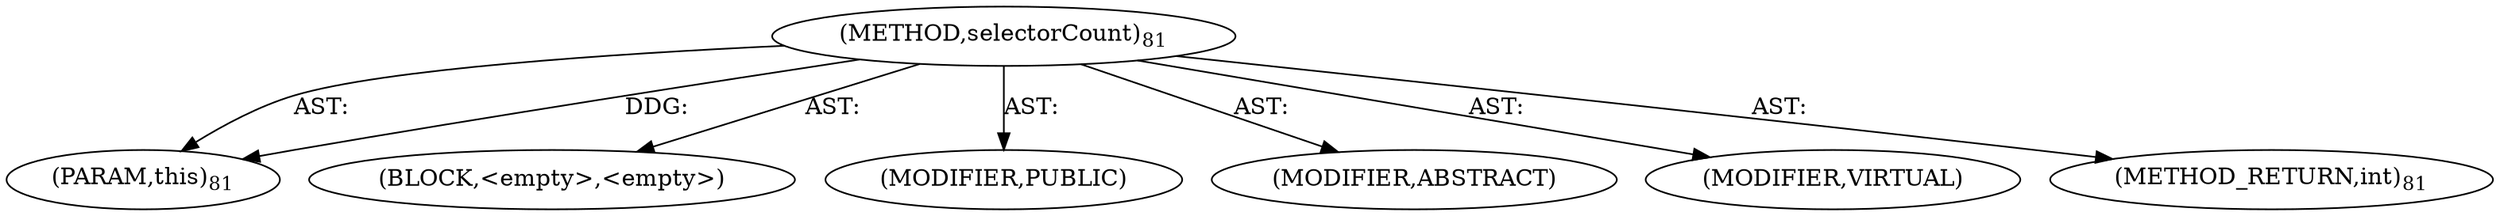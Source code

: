 digraph "selectorCount" {  
"111669149697" [label = <(METHOD,selectorCount)<SUB>81</SUB>> ]
"115964116993" [label = <(PARAM,this)<SUB>81</SUB>> ]
"25769803777" [label = <(BLOCK,&lt;empty&gt;,&lt;empty&gt;)> ]
"133143986179" [label = <(MODIFIER,PUBLIC)> ]
"133143986180" [label = <(MODIFIER,ABSTRACT)> ]
"133143986181" [label = <(MODIFIER,VIRTUAL)> ]
"128849018881" [label = <(METHOD_RETURN,int)<SUB>81</SUB>> ]
  "111669149697" -> "115964116993"  [ label = "AST: "] 
  "111669149697" -> "25769803777"  [ label = "AST: "] 
  "111669149697" -> "133143986179"  [ label = "AST: "] 
  "111669149697" -> "133143986180"  [ label = "AST: "] 
  "111669149697" -> "133143986181"  [ label = "AST: "] 
  "111669149697" -> "128849018881"  [ label = "AST: "] 
  "111669149697" -> "115964116993"  [ label = "DDG: "] 
}
